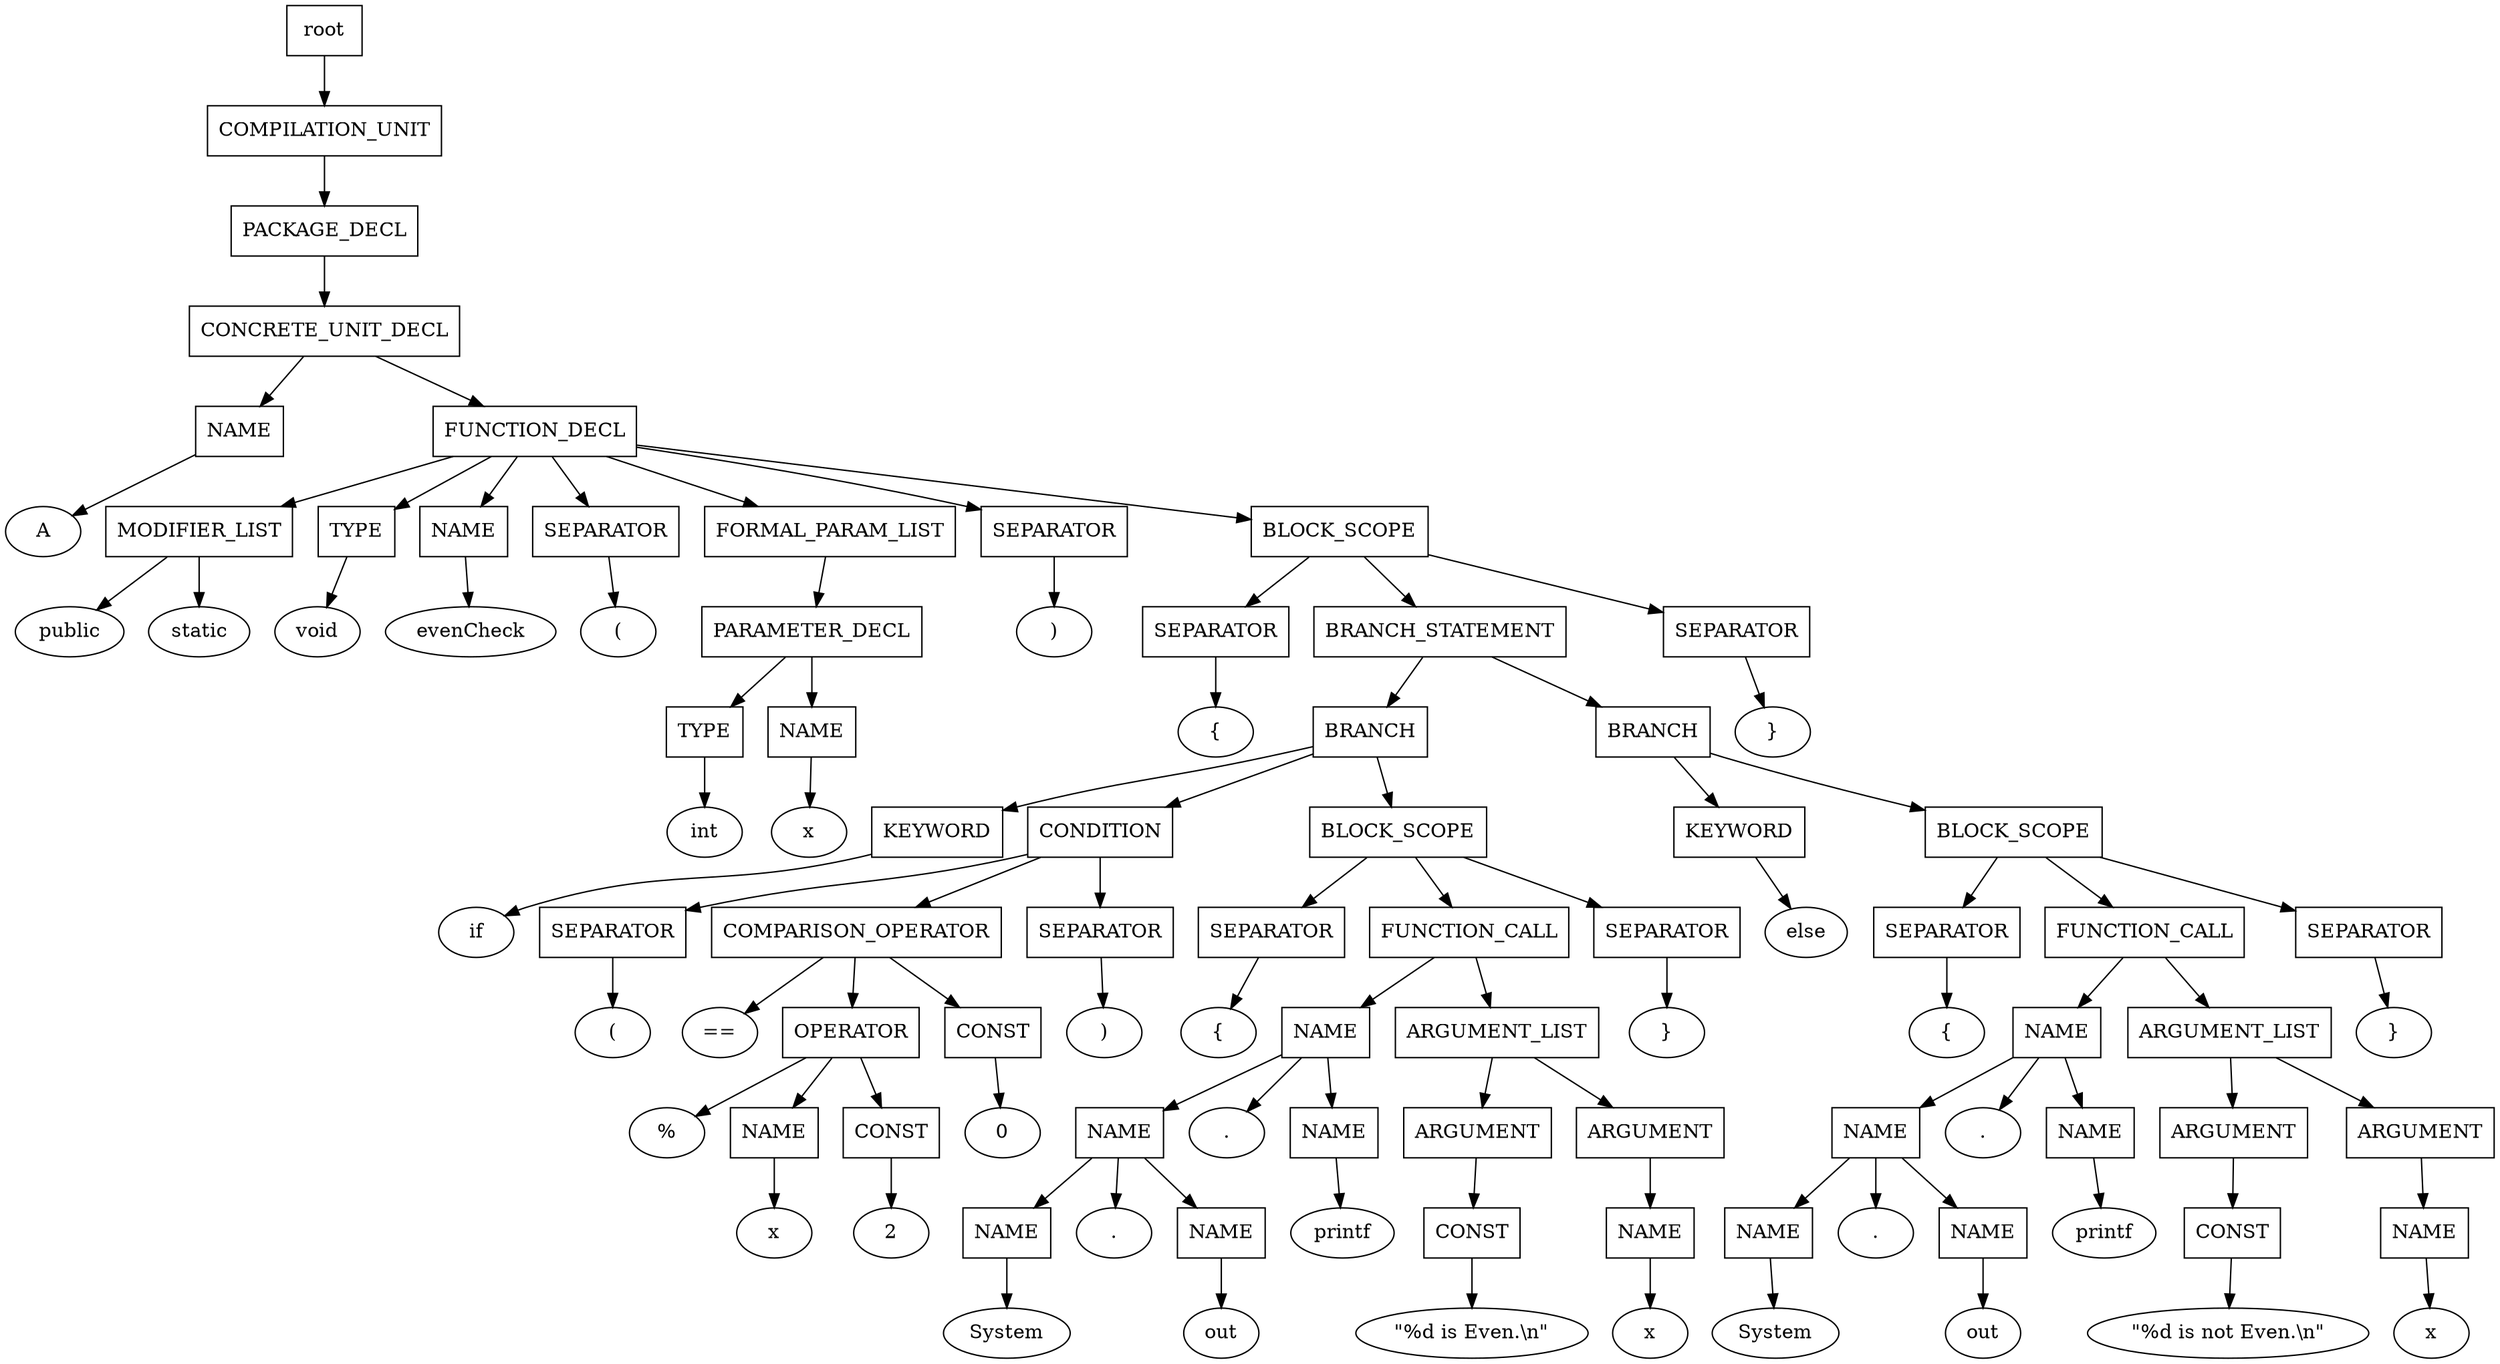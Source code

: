 digraph G {
	splines="TRUE";
	n_0 [label="root", shape="rectangle"]
	n_0 -> n_1
	n_1 [label="COMPILATION_UNIT", shape="rectangle"]
	n_1 -> n_2
	n_2 [label="PACKAGE_DECL", shape="rectangle"]
	n_2 -> n_3
	n_3 [label="CONCRETE_UNIT_DECL", shape="rectangle"]
	n_3 -> n_4
	n_4 [label="NAME", shape="rectangle"]
	n_4 -> n_6
	n_6 [label="A", shape="ellipse"]
	n_3 -> n_5
	n_5 [label="FUNCTION_DECL", shape="rectangle"]
	n_5 -> n_7
	n_7 [label="MODIFIER_LIST", shape="rectangle"]
	n_7 -> n_14
	n_14 [label="public", shape="ellipse"]
	n_7 -> n_15
	n_15 [label="static", shape="ellipse"]
	n_5 -> n_8
	n_8 [label="TYPE", shape="rectangle"]
	n_8 -> n_16
	n_16 [label="void", shape="ellipse"]
	n_5 -> n_9
	n_9 [label="NAME", shape="rectangle"]
	n_9 -> n_17
	n_17 [label="evenCheck", shape="ellipse"]
	n_5 -> n_10
	n_10 [label="SEPARATOR", shape="rectangle"]
	n_10 -> n_18
	n_18 [label="(", shape="ellipse"]
	n_5 -> n_11
	n_11 [label="FORMAL_PARAM_LIST", shape="rectangle"]
	n_11 -> n_19
	n_19 [label="PARAMETER_DECL", shape="rectangle"]
	n_19 -> n_24
	n_24 [label="TYPE", shape="rectangle"]
	n_24 -> n_30
	n_30 [label="int", shape="ellipse"]
	n_19 -> n_25
	n_25 [label="NAME", shape="rectangle"]
	n_25 -> n_31
	n_31 [label="x", shape="ellipse"]
	n_5 -> n_12
	n_12 [label="SEPARATOR", shape="rectangle"]
	n_12 -> n_20
	n_20 [label=")", shape="ellipse"]
	n_5 -> n_13
	n_13 [label="BLOCK_SCOPE", shape="rectangle"]
	n_13 -> n_21
	n_21 [label="SEPARATOR", shape="rectangle"]
	n_21 -> n_26
	n_26 [label="{", shape="ellipse"]
	n_13 -> n_22
	n_22 [label="BRANCH_STATEMENT", shape="rectangle"]
	n_22 -> n_27
	n_27 [label="BRANCH", shape="rectangle"]
	n_27 -> n_32
	n_32 [label="KEYWORD", shape="rectangle"]
	n_32 -> n_37
	n_37 [label="if", shape="ellipse"]
	n_27 -> n_33
	n_33 [label="CONDITION", shape="rectangle"]
	n_33 -> n_38
	n_38 [label="SEPARATOR", shape="rectangle"]
	n_38 -> n_48
	n_48 [label="(", shape="ellipse"]
	n_33 -> n_39
	n_39 [label="COMPARISON_OPERATOR", shape="rectangle"]
	n_39 -> n_49
	n_49 [label="==", shape="ellipse"]
	n_39 -> n_50
	n_50 [label="OPERATOR", shape="rectangle"]
	n_50 -> n_61
	n_61 [label="%", shape="ellipse"]
	n_50 -> n_62
	n_62 [label="NAME", shape="rectangle"]
	n_62 -> n_75
	n_75 [label="x", shape="ellipse"]
	n_50 -> n_63
	n_63 [label="CONST", shape="rectangle"]
	n_63 -> n_76
	n_76 [label="2", shape="ellipse"]
	n_39 -> n_51
	n_51 [label="CONST", shape="rectangle"]
	n_51 -> n_64
	n_64 [label="0", shape="ellipse"]
	n_33 -> n_40
	n_40 [label="SEPARATOR", shape="rectangle"]
	n_40 -> n_52
	n_52 [label=")", shape="ellipse"]
	n_27 -> n_34
	n_34 [label="BLOCK_SCOPE", shape="rectangle"]
	n_34 -> n_41
	n_41 [label="SEPARATOR", shape="rectangle"]
	n_41 -> n_53
	n_53 [label="{", shape="ellipse"]
	n_34 -> n_42
	n_42 [label="FUNCTION_CALL", shape="rectangle"]
	n_42 -> n_54
	n_54 [label="NAME", shape="rectangle"]
	n_54 -> n_65
	n_65 [label="NAME", shape="rectangle"]
	n_65 -> n_77
	n_77 [label="NAME", shape="rectangle"]
	n_77 -> n_89
	n_89 [label="System", shape="ellipse"]
	n_65 -> n_78
	n_78 [label=".", shape="ellipse"]
	n_65 -> n_79
	n_79 [label="NAME", shape="rectangle"]
	n_79 -> n_90
	n_90 [label="out", shape="ellipse"]
	n_54 -> n_66
	n_66 [label=".", shape="ellipse"]
	n_54 -> n_67
	n_67 [label="NAME", shape="rectangle"]
	n_67 -> n_80
	n_80 [label="printf", shape="ellipse"]
	n_42 -> n_55
	n_55 [label="ARGUMENT_LIST", shape="rectangle"]
	n_55 -> n_68
	n_68 [label="ARGUMENT", shape="rectangle"]
	n_68 -> n_81
	n_81 [label="CONST", shape="rectangle"]
	n_81 -> n_91
	n_91 [label="\"%d is Even.\\n\"", shape="ellipse"]
	n_55 -> n_69
	n_69 [label="ARGUMENT", shape="rectangle"]
	n_69 -> n_82
	n_82 [label="NAME", shape="rectangle"]
	n_82 -> n_92
	n_92 [label="x", shape="ellipse"]
	n_34 -> n_43
	n_43 [label="SEPARATOR", shape="rectangle"]
	n_43 -> n_56
	n_56 [label="}", shape="ellipse"]
	n_22 -> n_28
	n_28 [label="BRANCH", shape="rectangle"]
	n_28 -> n_35
	n_35 [label="KEYWORD", shape="rectangle"]
	n_35 -> n_44
	n_44 [label="else", shape="ellipse"]
	n_28 -> n_36
	n_36 [label="BLOCK_SCOPE", shape="rectangle"]
	n_36 -> n_45
	n_45 [label="SEPARATOR", shape="rectangle"]
	n_45 -> n_57
	n_57 [label="{", shape="ellipse"]
	n_36 -> n_46
	n_46 [label="FUNCTION_CALL", shape="rectangle"]
	n_46 -> n_58
	n_58 [label="NAME", shape="rectangle"]
	n_58 -> n_70
	n_70 [label="NAME", shape="rectangle"]
	n_70 -> n_83
	n_83 [label="NAME", shape="rectangle"]
	n_83 -> n_93
	n_93 [label="System", shape="ellipse"]
	n_70 -> n_84
	n_84 [label=".", shape="ellipse"]
	n_70 -> n_85
	n_85 [label="NAME", shape="rectangle"]
	n_85 -> n_94
	n_94 [label="out", shape="ellipse"]
	n_58 -> n_71
	n_71 [label=".", shape="ellipse"]
	n_58 -> n_72
	n_72 [label="NAME", shape="rectangle"]
	n_72 -> n_86
	n_86 [label="printf", shape="ellipse"]
	n_46 -> n_59
	n_59 [label="ARGUMENT_LIST", shape="rectangle"]
	n_59 -> n_73
	n_73 [label="ARGUMENT", shape="rectangle"]
	n_73 -> n_87
	n_87 [label="CONST", shape="rectangle"]
	n_87 -> n_95
	n_95 [label="\"%d is not Even.\\n\"", shape="ellipse"]
	n_59 -> n_74
	n_74 [label="ARGUMENT", shape="rectangle"]
	n_74 -> n_88
	n_88 [label="NAME", shape="rectangle"]
	n_88 -> n_96
	n_96 [label="x", shape="ellipse"]
	n_36 -> n_47
	n_47 [label="SEPARATOR", shape="rectangle"]
	n_47 -> n_60
	n_60 [label="}", shape="ellipse"]
	n_13 -> n_23
	n_23 [label="SEPARATOR", shape="rectangle"]
	n_23 -> n_29
	n_29 [label="}", shape="ellipse"]
}